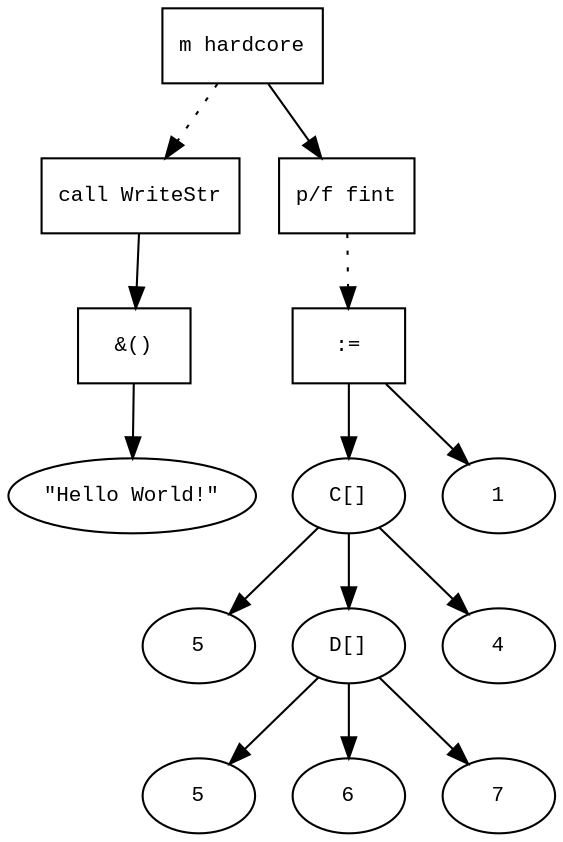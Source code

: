 digraph AST {
  graph [fontname="Times New Roman",fontsize=10];
  node  [fontname="Courier New",fontsize=10];
  edge  [fontname="Times New Roman",fontsize=10];

  node0 [label="m hardcore",shape=box];
  node31 [label="call WriteStr",shape=box];
  node33 [label="&()",shape=box];
  node32 [label="\"Hello World!\"",shape=ellipse];
  node33->node32;
  node31->node33;
  node0 -> node31 [style=dotted];
  node13 [label="p/f fint",shape=box];
  node30 [label=":=",shape=box];
  node22 [label="C[]",shape=ellipse];
  node23 [label="5",shape=ellipse];
  node22-> node23;
  node24 [label="D[]",shape=ellipse];
  node25 [label="5",shape=ellipse];
  node24-> node25;
  node26 [label="6",shape=ellipse];
  node24-> node26;
  node27 [label="7",shape=ellipse];
  node24-> node27;
  node22-> node24;
  node28 [label="4",shape=ellipse];
  node22-> node28;
  node30->node22;
  node29 [label="1",shape=ellipse];
  node30->node29;
  node13 -> node30 [style=dotted];
  node0 -> node13;
}
